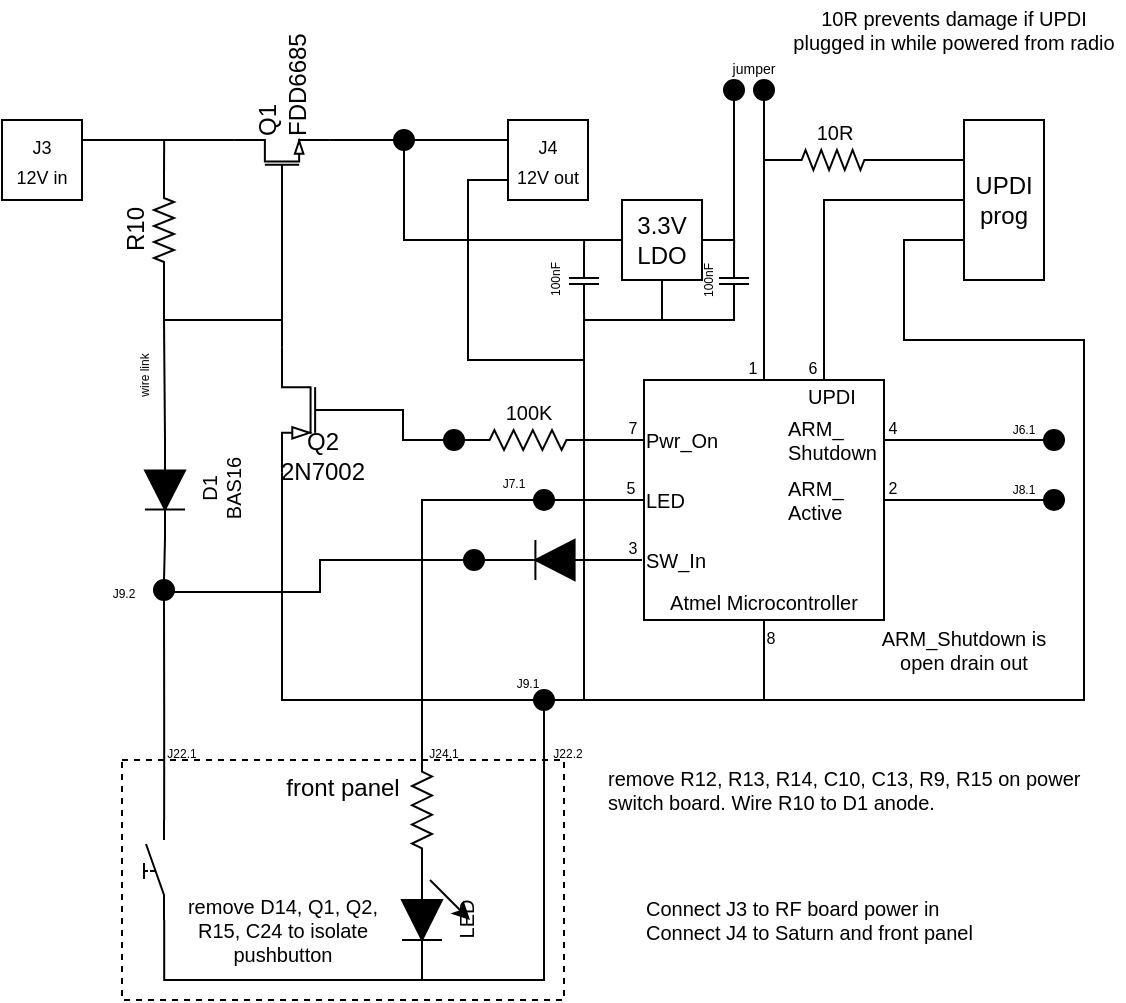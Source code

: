 <mxfile version="22.1.2" type="device">
  <diagram name="Page-1" id="VJGIkQNHGOOhKaiA4glY">
    <mxGraphModel dx="818" dy="466" grid="1" gridSize="10" guides="1" tooltips="1" connect="1" arrows="1" fold="1" page="1" pageScale="1" pageWidth="583" pageHeight="500" math="0" shadow="0">
      <root>
        <mxCell id="0" />
        <mxCell id="1" parent="0" />
        <mxCell id="-LlgpdRXO08ULGyqIFbA-16" style="edgeStyle=orthogonalEdgeStyle;rounded=0;orthogonalLoop=1;jettySize=auto;html=1;exitX=1;exitY=1;exitDx=0;exitDy=0;exitPerimeter=0;endArrow=none;endFill=0;" parent="1" source="-LlgpdRXO08ULGyqIFbA-1" edge="1">
          <mxGeometry relative="1" as="geometry">
            <mxPoint x="159" y="160" as="targetPoint" />
          </mxGeometry>
        </mxCell>
        <mxCell id="-LlgpdRXO08ULGyqIFbA-1" value="Q2&lt;br&gt;2N7002" style="verticalLabelPosition=middle;shadow=0;dashed=0;align=center;html=1;verticalAlign=bottom;shape=mxgraph.electrical.transistors.pmos;pointerEvents=1;flipV=1;flipH=1;labelPosition=center;" parent="1" vertex="1">
          <mxGeometry x="159" y="165" width="40" height="80" as="geometry" />
        </mxCell>
        <mxCell id="-LlgpdRXO08ULGyqIFbA-2" value="Q1&lt;br&gt;FDD6685" style="verticalLabelPosition=middle;shadow=0;dashed=0;align=left;html=1;verticalAlign=middle;shape=mxgraph.electrical.transistors.nmos;pointerEvents=1;rotation=-90;labelPosition=right;horizontal=1;" parent="1" vertex="1">
          <mxGeometry x="144" y="60" width="30" height="50" as="geometry" />
        </mxCell>
        <mxCell id="HV9jn8EUSFM80Ff5b9kp-6" style="edgeStyle=orthogonalEdgeStyle;rounded=0;orthogonalLoop=1;jettySize=auto;html=1;exitX=0.999;exitY=1.008;exitDx=0;exitDy=0;entryX=0.5;entryY=1;entryDx=0;entryDy=0;exitPerimeter=0;endArrow=none;endFill=0;" parent="1" source="-LlgpdRXO08ULGyqIFbA-3" target="-LlgpdRXO08ULGyqIFbA-44" edge="1">
          <mxGeometry relative="1" as="geometry" />
        </mxCell>
        <mxCell id="-LlgpdRXO08ULGyqIFbA-3" value="" style="pointerEvents=1;verticalLabelPosition=bottom;shadow=0;dashed=0;align=center;html=1;verticalAlign=top;shape=mxgraph.electrical.electro-mechanical.manualSwitch2;elSwitchState=off;rotation=-90;" parent="1" vertex="1">
          <mxGeometry x="70" y="430" width="50" height="10" as="geometry" />
        </mxCell>
        <mxCell id="HV9jn8EUSFM80Ff5b9kp-47" style="edgeStyle=orthogonalEdgeStyle;rounded=0;orthogonalLoop=1;jettySize=auto;html=1;exitX=1;exitY=0.5;exitDx=0;exitDy=0;exitPerimeter=0;endArrow=none;endFill=0;" parent="1" source="-LlgpdRXO08ULGyqIFbA-4" edge="1">
          <mxGeometry relative="1" as="geometry">
            <mxPoint x="100.077" y="70" as="targetPoint" />
          </mxGeometry>
        </mxCell>
        <mxCell id="-LlgpdRXO08ULGyqIFbA-4" value="R10" style="pointerEvents=1;verticalLabelPosition=top;shadow=0;dashed=0;align=center;html=1;verticalAlign=bottom;shape=mxgraph.electrical.resistors.resistor_2;rotation=-90;labelPosition=center;" parent="1" vertex="1">
          <mxGeometry x="75" y="110" width="50" height="10" as="geometry" />
        </mxCell>
        <mxCell id="-LlgpdRXO08ULGyqIFbA-28" style="edgeStyle=orthogonalEdgeStyle;rounded=0;orthogonalLoop=1;jettySize=auto;html=1;exitX=1;exitY=0.5;exitDx=0;exitDy=0;exitPerimeter=0;entryX=0;entryY=0.25;entryDx=0;entryDy=0;endArrow=none;endFill=0;" parent="1" source="-LlgpdRXO08ULGyqIFbA-5" target="-LlgpdRXO08ULGyqIFbA-23" edge="1">
          <mxGeometry relative="1" as="geometry" />
        </mxCell>
        <mxCell id="-LlgpdRXO08ULGyqIFbA-5" value="&lt;font style=&quot;font-size: 10px;&quot;&gt;100K&lt;/font&gt;" style="pointerEvents=1;verticalLabelPosition=top;shadow=0;dashed=0;align=center;html=1;verticalAlign=bottom;shape=mxgraph.electrical.resistors.resistor_2;labelPosition=center;" parent="1" vertex="1">
          <mxGeometry x="252" y="215" width="60" height="10" as="geometry" />
        </mxCell>
        <mxCell id="HV9jn8EUSFM80Ff5b9kp-8" style="edgeStyle=orthogonalEdgeStyle;rounded=0;orthogonalLoop=1;jettySize=auto;html=1;exitX=1;exitY=0.5;exitDx=0;exitDy=0;exitPerimeter=0;endArrow=none;endFill=0;" parent="1" source="-LlgpdRXO08ULGyqIFbA-7" edge="1">
          <mxGeometry relative="1" as="geometry">
            <mxPoint x="290" y="350" as="targetPoint" />
            <Array as="points">
              <mxPoint x="229" y="490" />
              <mxPoint x="290" y="490" />
            </Array>
          </mxGeometry>
        </mxCell>
        <mxCell id="-LlgpdRXO08ULGyqIFbA-7" value="LED" style="pointerEvents=1;fillColor=strokeColor;verticalLabelPosition=bottom;shadow=0;dashed=0;align=center;html=1;verticalAlign=top;shape=mxgraph.electrical.diodes.diode;flipH=1;rotation=-90;fontSize=10;" parent="1" vertex="1">
          <mxGeometry x="204" y="450" width="50" height="20" as="geometry" />
        </mxCell>
        <mxCell id="-LlgpdRXO08ULGyqIFbA-8" value="&lt;font style=&quot;font-size: 9px;&quot;&gt;J3&lt;br&gt;12V in&lt;/font&gt;" style="rounded=0;whiteSpace=wrap;html=1;" parent="1" vertex="1">
          <mxGeometry x="19" y="60" width="40" height="40" as="geometry" />
        </mxCell>
        <mxCell id="-LlgpdRXO08ULGyqIFbA-21" style="edgeStyle=orthogonalEdgeStyle;rounded=0;orthogonalLoop=1;jettySize=auto;html=1;exitX=0;exitY=0.75;exitDx=0;exitDy=0;endArrow=none;endFill=0;" parent="1" source="-LlgpdRXO08ULGyqIFbA-9" edge="1">
          <mxGeometry relative="1" as="geometry">
            <mxPoint x="309" y="350" as="targetPoint" />
            <Array as="points">
              <mxPoint x="252" y="90" />
              <mxPoint x="252" y="180" />
              <mxPoint x="310" y="180" />
              <mxPoint x="310" y="350" />
            </Array>
          </mxGeometry>
        </mxCell>
        <mxCell id="-LlgpdRXO08ULGyqIFbA-9" value="&lt;font style=&quot;font-size: 9px;&quot;&gt;J4&lt;br&gt;12V out&lt;/font&gt;" style="rounded=0;whiteSpace=wrap;html=1;" parent="1" vertex="1">
          <mxGeometry x="272" y="60" width="40" height="40" as="geometry" />
        </mxCell>
        <mxCell id="-LlgpdRXO08ULGyqIFbA-10" value="" style="pointerEvents=1;verticalLabelPosition=bottom;shadow=0;dashed=0;align=center;html=1;verticalAlign=top;shape=mxgraph.electrical.resistors.resistor_2;rotation=-90;" parent="1" vertex="1">
          <mxGeometry x="199" y="400" width="60" height="10" as="geometry" />
        </mxCell>
        <mxCell id="-LlgpdRXO08ULGyqIFbA-11" value="" style="endArrow=classic;html=1;rounded=0;flipH=1;" parent="1" edge="1">
          <mxGeometry width="50" height="50" relative="1" as="geometry">
            <mxPoint x="252" y="440" as="sourcePoint" />
            <mxPoint x="232" y="460" as="targetPoint" />
          </mxGeometry>
        </mxCell>
        <mxCell id="-LlgpdRXO08ULGyqIFbA-12" style="edgeStyle=orthogonalEdgeStyle;rounded=0;orthogonalLoop=1;jettySize=auto;html=1;exitX=1;exitY=0.25;exitDx=0;exitDy=0;entryX=1;entryY=0;entryDx=0;entryDy=0;entryPerimeter=0;endArrow=none;endFill=0;" parent="1" source="-LlgpdRXO08ULGyqIFbA-8" target="-LlgpdRXO08ULGyqIFbA-2" edge="1">
          <mxGeometry relative="1" as="geometry">
            <Array as="points">
              <mxPoint x="119" y="70" />
              <mxPoint x="119" y="70" />
            </Array>
          </mxGeometry>
        </mxCell>
        <mxCell id="-LlgpdRXO08ULGyqIFbA-15" style="edgeStyle=orthogonalEdgeStyle;rounded=0;orthogonalLoop=1;jettySize=auto;html=1;exitX=0;exitY=0.5;exitDx=0;exitDy=0;exitPerimeter=0;entryX=0;entryY=0.5;entryDx=0;entryDy=0;entryPerimeter=0;endArrow=none;endFill=0;" parent="1" source="-LlgpdRXO08ULGyqIFbA-4" target="-LlgpdRXO08ULGyqIFbA-2" edge="1">
          <mxGeometry relative="1" as="geometry" />
        </mxCell>
        <mxCell id="-LlgpdRXO08ULGyqIFbA-18" style="edgeStyle=orthogonalEdgeStyle;rounded=0;orthogonalLoop=1;jettySize=auto;html=1;exitX=0;exitY=0.5;exitDx=0;exitDy=0;exitPerimeter=0;entryX=0;entryY=0.5;entryDx=0;entryDy=0;entryPerimeter=0;endArrow=none;endFill=0;" parent="1" source="HV9jn8EUSFM80Ff5b9kp-17" target="-LlgpdRXO08ULGyqIFbA-5" edge="1">
          <mxGeometry relative="1" as="geometry" />
        </mxCell>
        <mxCell id="-LlgpdRXO08ULGyqIFbA-20" style="edgeStyle=orthogonalEdgeStyle;rounded=0;orthogonalLoop=1;jettySize=auto;html=1;exitX=0;exitY=0.25;exitDx=0;exitDy=0;entryX=1;entryY=1;entryDx=0;entryDy=0;entryPerimeter=0;endArrow=none;endFill=0;" parent="1" source="-LlgpdRXO08ULGyqIFbA-9" target="-LlgpdRXO08ULGyqIFbA-2" edge="1">
          <mxGeometry relative="1" as="geometry">
            <Array as="points">
              <mxPoint x="219" y="70" />
              <mxPoint x="219" y="70" />
            </Array>
          </mxGeometry>
        </mxCell>
        <mxCell id="-LlgpdRXO08ULGyqIFbA-23" value="Atmel Microcontroller" style="rounded=0;whiteSpace=wrap;html=1;verticalAlign=bottom;fontSize=10;" parent="1" vertex="1">
          <mxGeometry x="340" y="190" width="120" height="120" as="geometry" />
        </mxCell>
        <mxCell id="-LlgpdRXO08ULGyqIFbA-25" style="edgeStyle=orthogonalEdgeStyle;rounded=0;orthogonalLoop=1;jettySize=auto;html=1;exitX=0;exitY=0.5;exitDx=0;exitDy=0;endArrow=none;endFill=0;" parent="1" source="HV9jn8EUSFM80Ff5b9kp-19" edge="1">
          <mxGeometry relative="1" as="geometry">
            <mxPoint x="259" y="70" as="targetPoint" />
            <Array as="points">
              <mxPoint x="220" y="70" />
            </Array>
          </mxGeometry>
        </mxCell>
        <mxCell id="-LlgpdRXO08ULGyqIFbA-26" style="edgeStyle=orthogonalEdgeStyle;rounded=0;orthogonalLoop=1;jettySize=auto;html=1;exitX=0.5;exitY=1;exitDx=0;exitDy=0;endArrow=none;endFill=0;" parent="1" source="-LlgpdRXO08ULGyqIFbA-24" edge="1">
          <mxGeometry relative="1" as="geometry">
            <mxPoint x="309" y="180" as="targetPoint" />
            <Array as="points">
              <mxPoint x="349" y="160" />
              <mxPoint x="310" y="160" />
              <mxPoint x="310" y="180" />
            </Array>
          </mxGeometry>
        </mxCell>
        <mxCell id="-LlgpdRXO08ULGyqIFbA-27" style="edgeStyle=orthogonalEdgeStyle;rounded=0;orthogonalLoop=1;jettySize=auto;html=1;exitX=1;exitY=0.5;exitDx=0;exitDy=0;entryX=0.5;entryY=1;entryDx=0;entryDy=0;endArrow=none;endFill=0;" parent="1" source="-LlgpdRXO08ULGyqIFbA-24" target="HV9jn8EUSFM80Ff5b9kp-2" edge="1">
          <mxGeometry relative="1" as="geometry">
            <Array as="points">
              <mxPoint x="385" y="120" />
            </Array>
          </mxGeometry>
        </mxCell>
        <mxCell id="-LlgpdRXO08ULGyqIFbA-24" value="3.3V LDO" style="rounded=0;whiteSpace=wrap;html=1;" parent="1" vertex="1">
          <mxGeometry x="329" y="100" width="40" height="40" as="geometry" />
        </mxCell>
        <mxCell id="-LlgpdRXO08ULGyqIFbA-32" style="edgeStyle=orthogonalEdgeStyle;rounded=0;orthogonalLoop=1;jettySize=auto;html=1;exitX=1;exitY=0.5;exitDx=0;exitDy=0;exitPerimeter=0;endArrow=none;endFill=0;" parent="1" source="-LlgpdRXO08ULGyqIFbA-44" edge="1">
          <mxGeometry relative="1" as="geometry">
            <mxPoint x="99" y="294.857" as="targetPoint" />
          </mxGeometry>
        </mxCell>
        <mxCell id="HV9jn8EUSFM80Ff5b9kp-52" style="edgeStyle=orthogonalEdgeStyle;rounded=0;orthogonalLoop=1;jettySize=auto;html=1;exitX=1;exitY=0.5;exitDx=0;exitDy=0;exitPerimeter=0;entryX=0.5;entryY=0;entryDx=0;entryDy=0;endArrow=none;endFill=0;" parent="1" source="-LlgpdRXO08ULGyqIFbA-31" target="-LlgpdRXO08ULGyqIFbA-44" edge="1">
          <mxGeometry relative="1" as="geometry" />
        </mxCell>
        <mxCell id="HV9jn8EUSFM80Ff5b9kp-53" style="edgeStyle=orthogonalEdgeStyle;rounded=0;orthogonalLoop=1;jettySize=auto;html=1;exitX=0;exitY=0.5;exitDx=0;exitDy=0;exitPerimeter=0;endArrow=none;endFill=0;" parent="1" source="-LlgpdRXO08ULGyqIFbA-31" edge="1">
          <mxGeometry relative="1" as="geometry">
            <mxPoint x="100" y="160" as="targetPoint" />
          </mxGeometry>
        </mxCell>
        <mxCell id="-LlgpdRXO08ULGyqIFbA-31" value="D1&lt;br&gt;BAS16" style="pointerEvents=1;fillColor=strokeColor;verticalLabelPosition=bottom;shadow=0;dashed=0;align=center;html=1;verticalAlign=top;shape=mxgraph.electrical.diodes.diode;flipH=1;rotation=-90;fontSize=10;" parent="1" vertex="1">
          <mxGeometry x="76" y="235" width="49" height="20" as="geometry" />
        </mxCell>
        <mxCell id="-LlgpdRXO08ULGyqIFbA-34" value="" style="endArrow=none;html=1;rounded=0;exitX=1;exitY=0.25;exitDx=0;exitDy=0;endFill=0;entryX=0;entryY=0.5;entryDx=0;entryDy=0;" parent="1" source="-LlgpdRXO08ULGyqIFbA-23" target="-LlgpdRXO08ULGyqIFbA-48" edge="1">
          <mxGeometry y="10" width="50" height="50" relative="1" as="geometry">
            <mxPoint x="269" y="210" as="sourcePoint" />
            <mxPoint x="539" y="220" as="targetPoint" />
            <mxPoint as="offset" />
          </mxGeometry>
        </mxCell>
        <mxCell id="-LlgpdRXO08ULGyqIFbA-35" value="" style="endArrow=none;html=1;rounded=0;entryX=1;entryY=0.5;entryDx=0;entryDy=0;endFill=0;exitX=0;exitY=0.5;exitDx=0;exitDy=0;" parent="1" source="-LlgpdRXO08ULGyqIFbA-49" target="-LlgpdRXO08ULGyqIFbA-23" edge="1">
          <mxGeometry x="-0.275" y="-10" width="50" height="50" relative="1" as="geometry">
            <mxPoint x="539" y="250" as="sourcePoint" />
            <mxPoint x="549" y="230" as="targetPoint" />
            <mxPoint as="offset" />
          </mxGeometry>
        </mxCell>
        <mxCell id="-LlgpdRXO08ULGyqIFbA-40" value="Pwr_On" style="text;html=1;strokeColor=none;fillColor=none;align=left;verticalAlign=middle;whiteSpace=wrap;rounded=0;fontSize=10;" parent="1" vertex="1">
          <mxGeometry x="339" y="205" width="60" height="30" as="geometry" />
        </mxCell>
        <mxCell id="-LlgpdRXO08ULGyqIFbA-41" value="LED" style="text;html=1;strokeColor=none;fillColor=none;align=left;verticalAlign=middle;whiteSpace=wrap;rounded=0;fontSize=10;" parent="1" vertex="1">
          <mxGeometry x="339" y="235" width="60" height="30" as="geometry" />
        </mxCell>
        <mxCell id="-LlgpdRXO08ULGyqIFbA-42" value="SW_In" style="text;html=1;strokeColor=none;fillColor=none;align=left;verticalAlign=middle;whiteSpace=wrap;rounded=0;fontSize=10;" parent="1" vertex="1">
          <mxGeometry x="339" y="265" width="60" height="30" as="geometry" />
        </mxCell>
        <mxCell id="-LlgpdRXO08ULGyqIFbA-44" value="" style="ellipse;whiteSpace=wrap;html=1;aspect=fixed;fillColor=#000000;" parent="1" vertex="1">
          <mxGeometry x="95" y="290" width="10" height="10" as="geometry" />
        </mxCell>
        <mxCell id="-LlgpdRXO08ULGyqIFbA-46" value="" style="ellipse;whiteSpace=wrap;html=1;aspect=fixed;fillColor=#000000;" parent="1" vertex="1">
          <mxGeometry x="285" y="245" width="10" height="10" as="geometry" />
        </mxCell>
        <mxCell id="-LlgpdRXO08ULGyqIFbA-48" value="" style="ellipse;whiteSpace=wrap;html=1;aspect=fixed;fillColor=#000000;" parent="1" vertex="1">
          <mxGeometry x="540" y="215" width="10" height="10" as="geometry" />
        </mxCell>
        <mxCell id="-LlgpdRXO08ULGyqIFbA-49" value="" style="ellipse;whiteSpace=wrap;html=1;aspect=fixed;fillColor=#000000;" parent="1" vertex="1">
          <mxGeometry x="540" y="245" width="10" height="10" as="geometry" />
        </mxCell>
        <mxCell id="axGWzkq_VZtB0pAmeVIm-3" style="edgeStyle=orthogonalEdgeStyle;rounded=0;orthogonalLoop=1;jettySize=auto;html=1;exitX=0;exitY=0.75;exitDx=0;exitDy=0;endArrow=none;endFill=0;" parent="1" source="axGWzkq_VZtB0pAmeVIm-1" edge="1">
          <mxGeometry relative="1" as="geometry">
            <mxPoint x="400" y="350" as="targetPoint" />
            <Array as="points">
              <mxPoint x="470" y="120" />
              <mxPoint x="470" y="170" />
              <mxPoint x="560" y="170" />
              <mxPoint x="560" y="350" />
            </Array>
          </mxGeometry>
        </mxCell>
        <mxCell id="axGWzkq_VZtB0pAmeVIm-16" style="edgeStyle=orthogonalEdgeStyle;rounded=0;orthogonalLoop=1;jettySize=auto;html=1;exitX=0;exitY=0.25;exitDx=0;exitDy=0;endArrow=none;endFill=0;entryX=1;entryY=0.5;entryDx=0;entryDy=0;entryPerimeter=0;" parent="1" source="axGWzkq_VZtB0pAmeVIm-1" target="axGWzkq_VZtB0pAmeVIm-2" edge="1">
          <mxGeometry relative="1" as="geometry" />
        </mxCell>
        <mxCell id="axGWzkq_VZtB0pAmeVIm-1" value="UPDI&lt;br&gt;prog" style="rounded=0;whiteSpace=wrap;html=1;" parent="1" vertex="1">
          <mxGeometry x="500" y="60" width="40" height="80" as="geometry" />
        </mxCell>
        <mxCell id="axGWzkq_VZtB0pAmeVIm-2" value="10R" style="pointerEvents=1;verticalLabelPosition=top;shadow=0;dashed=0;align=center;html=1;verticalAlign=bottom;shape=mxgraph.electrical.resistors.resistor_2;labelPosition=center;fontSize=10;" parent="1" vertex="1">
          <mxGeometry x="410" y="75" width="49" height="10" as="geometry" />
        </mxCell>
        <mxCell id="axGWzkq_VZtB0pAmeVIm-5" value="" style="endArrow=none;html=1;rounded=0;edgeStyle=orthogonalEdgeStyle;entryX=0;entryY=0.5;entryDx=0;entryDy=0;exitX=0.75;exitY=0;exitDx=0;exitDy=0;" parent="1" source="-LlgpdRXO08ULGyqIFbA-23" target="axGWzkq_VZtB0pAmeVIm-1" edge="1">
          <mxGeometry width="50" height="50" relative="1" as="geometry">
            <mxPoint x="430" y="170" as="sourcePoint" />
            <mxPoint x="480" y="120" as="targetPoint" />
          </mxGeometry>
        </mxCell>
        <mxCell id="axGWzkq_VZtB0pAmeVIm-6" value="&lt;font style=&quot;font-size: 8px;&quot;&gt;1&lt;/font&gt;" style="text;html=1;strokeColor=none;fillColor=none;align=center;verticalAlign=middle;whiteSpace=wrap;rounded=0;" parent="1" vertex="1">
          <mxGeometry x="390" y="175" width="9" height="15" as="geometry" />
        </mxCell>
        <mxCell id="axGWzkq_VZtB0pAmeVIm-7" value="&lt;font style=&quot;font-size: 8px;&quot;&gt;2&lt;/font&gt;" style="text;html=1;strokeColor=none;fillColor=none;align=center;verticalAlign=middle;whiteSpace=wrap;rounded=0;" parent="1" vertex="1">
          <mxGeometry x="459" y="235" width="11" height="15" as="geometry" />
        </mxCell>
        <mxCell id="axGWzkq_VZtB0pAmeVIm-8" value="&lt;font style=&quot;font-size: 8px;&quot;&gt;3&lt;/font&gt;" style="text;html=1;strokeColor=none;fillColor=none;align=center;verticalAlign=middle;whiteSpace=wrap;rounded=0;" parent="1" vertex="1">
          <mxGeometry x="330" y="265" width="9" height="15" as="geometry" />
        </mxCell>
        <mxCell id="axGWzkq_VZtB0pAmeVIm-9" value="&lt;font style=&quot;font-size: 8px;&quot;&gt;4&lt;/font&gt;" style="text;html=1;strokeColor=none;fillColor=none;align=center;verticalAlign=middle;whiteSpace=wrap;rounded=0;" parent="1" vertex="1">
          <mxGeometry x="459" y="205" width="11" height="15" as="geometry" />
        </mxCell>
        <mxCell id="axGWzkq_VZtB0pAmeVIm-11" value="&lt;font style=&quot;font-size: 8px;&quot;&gt;5&lt;/font&gt;" style="text;html=1;strokeColor=none;fillColor=none;align=center;verticalAlign=middle;whiteSpace=wrap;rounded=0;" parent="1" vertex="1">
          <mxGeometry x="329" y="235" width="9" height="15" as="geometry" />
        </mxCell>
        <mxCell id="axGWzkq_VZtB0pAmeVIm-12" value="&lt;font style=&quot;font-size: 8px;&quot;&gt;6&lt;/font&gt;" style="text;html=1;strokeColor=none;fillColor=none;align=center;verticalAlign=middle;whiteSpace=wrap;rounded=0;" parent="1" vertex="1">
          <mxGeometry x="420" y="175" width="9" height="15" as="geometry" />
        </mxCell>
        <mxCell id="axGWzkq_VZtB0pAmeVIm-13" value="&lt;font style=&quot;font-size: 8px;&quot;&gt;7&lt;/font&gt;" style="text;html=1;strokeColor=none;fillColor=none;align=center;verticalAlign=middle;whiteSpace=wrap;rounded=0;" parent="1" vertex="1">
          <mxGeometry x="330" y="205" width="9" height="15" as="geometry" />
        </mxCell>
        <mxCell id="axGWzkq_VZtB0pAmeVIm-15" value="&lt;font style=&quot;font-size: 8px;&quot;&gt;8&lt;/font&gt;" style="text;html=1;strokeColor=none;fillColor=none;align=center;verticalAlign=middle;whiteSpace=wrap;rounded=0;" parent="1" vertex="1">
          <mxGeometry x="399" y="310" width="9" height="15" as="geometry" />
        </mxCell>
        <mxCell id="axGWzkq_VZtB0pAmeVIm-17" value="10R prevents damage if UPDI plugged in while powered from radio" style="text;html=1;strokeColor=none;fillColor=none;align=center;verticalAlign=middle;whiteSpace=wrap;rounded=0;fontSize=10;" parent="1" vertex="1">
          <mxGeometry x="410" width="170" height="30" as="geometry" />
        </mxCell>
        <mxCell id="axGWzkq_VZtB0pAmeVIm-18" value="ARM_&lt;br&gt;Shutdown" style="text;html=1;strokeColor=none;fillColor=none;align=left;verticalAlign=middle;whiteSpace=wrap;rounded=0;fontSize=10;" parent="1" vertex="1">
          <mxGeometry x="410" y="205" width="49" height="30" as="geometry" />
        </mxCell>
        <mxCell id="axGWzkq_VZtB0pAmeVIm-19" value="ARM_&lt;br&gt;Active" style="text;html=1;strokeColor=none;fillColor=none;align=left;verticalAlign=middle;whiteSpace=wrap;rounded=0;fontSize=10;" parent="1" vertex="1">
          <mxGeometry x="410" y="235" width="49" height="30" as="geometry" />
        </mxCell>
        <mxCell id="axGWzkq_VZtB0pAmeVIm-20" value="UPDI" style="text;html=1;strokeColor=none;fillColor=none;align=left;verticalAlign=middle;whiteSpace=wrap;rounded=0;fontSize=10;" parent="1" vertex="1">
          <mxGeometry x="419.5" y="190" width="30" height="15" as="geometry" />
        </mxCell>
        <mxCell id="axGWzkq_VZtB0pAmeVIm-21" value="ARM_Shutdown is open drain out" style="text;html=1;strokeColor=none;fillColor=none;align=center;verticalAlign=middle;whiteSpace=wrap;rounded=0;fontSize=10;" parent="1" vertex="1">
          <mxGeometry x="455" y="310" width="90" height="30" as="geometry" />
        </mxCell>
        <mxCell id="HV9jn8EUSFM80Ff5b9kp-4" style="edgeStyle=orthogonalEdgeStyle;rounded=0;orthogonalLoop=1;jettySize=auto;html=1;exitX=0.5;exitY=1;exitDx=0;exitDy=0;endArrow=none;endFill=0;" parent="1" source="HV9jn8EUSFM80Ff5b9kp-1" edge="1">
          <mxGeometry relative="1" as="geometry">
            <mxPoint x="400" y="80" as="targetPoint" />
          </mxGeometry>
        </mxCell>
        <mxCell id="HV9jn8EUSFM80Ff5b9kp-1" value="" style="ellipse;whiteSpace=wrap;html=1;aspect=fixed;fillColor=#000000;" parent="1" vertex="1">
          <mxGeometry x="395" y="40" width="10" height="10" as="geometry" />
        </mxCell>
        <mxCell id="HV9jn8EUSFM80Ff5b9kp-2" value="" style="ellipse;whiteSpace=wrap;html=1;aspect=fixed;fillColor=#000000;" parent="1" vertex="1">
          <mxGeometry x="380" y="40" width="10" height="10" as="geometry" />
        </mxCell>
        <mxCell id="HV9jn8EUSFM80Ff5b9kp-3" style="edgeStyle=orthogonalEdgeStyle;rounded=0;orthogonalLoop=1;jettySize=auto;html=1;exitX=0.5;exitY=0;exitDx=0;exitDy=0;entryX=0;entryY=0.5;entryDx=0;entryDy=0;entryPerimeter=0;endArrow=none;endFill=0;" parent="1" source="-LlgpdRXO08ULGyqIFbA-23" target="axGWzkq_VZtB0pAmeVIm-2" edge="1">
          <mxGeometry relative="1" as="geometry">
            <Array as="points">
              <mxPoint x="400" y="80" />
            </Array>
          </mxGeometry>
        </mxCell>
        <mxCell id="HV9jn8EUSFM80Ff5b9kp-5" value="jumper" style="text;html=1;strokeColor=none;fillColor=none;align=center;verticalAlign=middle;whiteSpace=wrap;rounded=0;fontSize=7;" parent="1" vertex="1">
          <mxGeometry x="364.5" y="20" width="60" height="30" as="geometry" />
        </mxCell>
        <mxCell id="HV9jn8EUSFM80Ff5b9kp-7" style="edgeStyle=orthogonalEdgeStyle;rounded=0;orthogonalLoop=1;jettySize=auto;html=1;exitX=1;exitY=0.5;exitDx=0;exitDy=0;exitPerimeter=0;entryX=0;entryY=1.01;entryDx=0;entryDy=0;entryPerimeter=0;endArrow=none;endFill=0;" parent="1" source="-LlgpdRXO08ULGyqIFbA-7" target="-LlgpdRXO08ULGyqIFbA-3" edge="1">
          <mxGeometry relative="1" as="geometry">
            <Array as="points">
              <mxPoint x="229" y="490" />
              <mxPoint x="100" y="490" />
            </Array>
          </mxGeometry>
        </mxCell>
        <mxCell id="HV9jn8EUSFM80Ff5b9kp-9" style="edgeStyle=orthogonalEdgeStyle;rounded=0;orthogonalLoop=1;jettySize=auto;html=1;exitX=1;exitY=0.5;exitDx=0;exitDy=0;entryX=1.209;entryY=1.003;entryDx=0;entryDy=0;entryPerimeter=0;endArrow=none;endFill=0;" parent="1" source="-LlgpdRXO08ULGyqIFbA-46" target="axGWzkq_VZtB0pAmeVIm-11" edge="1">
          <mxGeometry relative="1" as="geometry">
            <Array as="points">
              <mxPoint x="330" y="250" />
              <mxPoint x="330" y="250" />
            </Array>
          </mxGeometry>
        </mxCell>
        <mxCell id="HV9jn8EUSFM80Ff5b9kp-10" style="edgeStyle=orthogonalEdgeStyle;rounded=0;orthogonalLoop=1;jettySize=auto;html=1;exitX=0;exitY=0.5;exitDx=0;exitDy=0;entryX=1;entryY=0.5;entryDx=0;entryDy=0;entryPerimeter=0;endArrow=none;endFill=0;" parent="1" source="-LlgpdRXO08ULGyqIFbA-46" target="-LlgpdRXO08ULGyqIFbA-10" edge="1">
          <mxGeometry relative="1" as="geometry" />
        </mxCell>
        <mxCell id="HV9jn8EUSFM80Ff5b9kp-12" value="" style="edgeStyle=orthogonalEdgeStyle;rounded=0;orthogonalLoop=1;jettySize=auto;html=1;exitX=0.5;exitY=1;exitDx=0;exitDy=0;endArrow=none;endFill=0;" parent="1" source="-LlgpdRXO08ULGyqIFbA-23" target="HV9jn8EUSFM80Ff5b9kp-11" edge="1">
          <mxGeometry relative="1" as="geometry">
            <mxPoint x="160" y="350" as="targetPoint" />
            <Array as="points">
              <mxPoint x="400" y="350" />
            </Array>
            <mxPoint x="400" y="310" as="sourcePoint" />
          </mxGeometry>
        </mxCell>
        <mxCell id="HV9jn8EUSFM80Ff5b9kp-13" style="edgeStyle=orthogonalEdgeStyle;rounded=0;orthogonalLoop=1;jettySize=auto;html=1;exitX=0;exitY=0.5;exitDx=0;exitDy=0;entryX=1;entryY=0;entryDx=0;entryDy=0;entryPerimeter=0;endArrow=none;endFill=0;" parent="1" source="HV9jn8EUSFM80Ff5b9kp-11" target="-LlgpdRXO08ULGyqIFbA-1" edge="1">
          <mxGeometry relative="1" as="geometry">
            <mxPoint x="190" y="360" as="targetPoint" />
          </mxGeometry>
        </mxCell>
        <mxCell id="HV9jn8EUSFM80Ff5b9kp-11" value="" style="ellipse;whiteSpace=wrap;html=1;aspect=fixed;fillColor=#000000;" parent="1" vertex="1">
          <mxGeometry x="285" y="345" width="10" height="10" as="geometry" />
        </mxCell>
        <mxCell id="HV9jn8EUSFM80Ff5b9kp-14" value="front panel" style="rounded=0;whiteSpace=wrap;html=1;fillColor=none;dashed=1;verticalAlign=top;align=center;" parent="1" vertex="1">
          <mxGeometry x="79" y="380" width="221" height="120" as="geometry" />
        </mxCell>
        <mxCell id="HV9jn8EUSFM80Ff5b9kp-15" value="" style="ellipse;whiteSpace=wrap;html=1;aspect=fixed;fillColor=#000000;" parent="1" vertex="1">
          <mxGeometry x="250" y="275" width="10" height="10" as="geometry" />
        </mxCell>
        <mxCell id="HV9jn8EUSFM80Ff5b9kp-18" value="" style="edgeStyle=orthogonalEdgeStyle;rounded=0;orthogonalLoop=1;jettySize=auto;html=1;exitX=0;exitY=0.5;exitDx=0;exitDy=0;exitPerimeter=0;entryX=0;entryY=0.5;entryDx=0;entryDy=0;entryPerimeter=0;endArrow=none;endFill=0;" parent="1" source="-LlgpdRXO08ULGyqIFbA-1" target="HV9jn8EUSFM80Ff5b9kp-17" edge="1">
          <mxGeometry relative="1" as="geometry">
            <mxPoint x="199" y="205" as="sourcePoint" />
            <mxPoint x="252" y="220" as="targetPoint" />
          </mxGeometry>
        </mxCell>
        <mxCell id="HV9jn8EUSFM80Ff5b9kp-17" value="" style="ellipse;whiteSpace=wrap;html=1;aspect=fixed;fillColor=#000000;" parent="1" vertex="1">
          <mxGeometry x="240" y="215" width="10" height="10" as="geometry" />
        </mxCell>
        <mxCell id="HV9jn8EUSFM80Ff5b9kp-20" value="" style="edgeStyle=orthogonalEdgeStyle;rounded=0;orthogonalLoop=1;jettySize=auto;html=1;exitX=0;exitY=0.5;exitDx=0;exitDy=0;endArrow=none;endFill=0;" parent="1" source="-LlgpdRXO08ULGyqIFbA-24" target="HV9jn8EUSFM80Ff5b9kp-19" edge="1">
          <mxGeometry relative="1" as="geometry">
            <mxPoint x="259" y="70" as="targetPoint" />
            <Array as="points">
              <mxPoint x="220" y="120" />
            </Array>
            <mxPoint x="329" y="120" as="sourcePoint" />
          </mxGeometry>
        </mxCell>
        <mxCell id="HV9jn8EUSFM80Ff5b9kp-19" value="" style="ellipse;whiteSpace=wrap;html=1;aspect=fixed;fillColor=#000000;" parent="1" vertex="1">
          <mxGeometry x="215" y="65" width="10" height="10" as="geometry" />
        </mxCell>
        <mxCell id="HV9jn8EUSFM80Ff5b9kp-21" value="&lt;font style=&quot;font-size: 6px;&quot;&gt;J24.1&lt;/font&gt;" style="text;html=1;strokeColor=none;fillColor=none;align=center;verticalAlign=middle;whiteSpace=wrap;rounded=0;" parent="1" vertex="1">
          <mxGeometry x="230" y="370" width="20" height="10" as="geometry" />
        </mxCell>
        <mxCell id="HV9jn8EUSFM80Ff5b9kp-22" value="&lt;font style=&quot;font-size: 6px;&quot;&gt;J22.1&lt;/font&gt;" style="text;html=1;strokeColor=none;fillColor=none;align=center;verticalAlign=middle;whiteSpace=wrap;rounded=0;" parent="1" vertex="1">
          <mxGeometry x="99" y="370" width="20" height="10" as="geometry" />
        </mxCell>
        <mxCell id="HV9jn8EUSFM80Ff5b9kp-24" value="remove D14, Q1, Q2, R15, C24 to isolate pushbutton" style="text;html=1;strokeColor=none;fillColor=none;align=center;verticalAlign=middle;whiteSpace=wrap;rounded=0;fontSize=10;" parent="1" vertex="1">
          <mxGeometry x="108.5" y="450" width="101" height="30" as="geometry" />
        </mxCell>
        <mxCell id="HV9jn8EUSFM80Ff5b9kp-25" value="remove R12, R13, R14, C10, C13, R9, R15 on power switch board. Wire R10 to D1 anode." style="text;html=1;strokeColor=none;fillColor=none;align=left;verticalAlign=middle;whiteSpace=wrap;rounded=0;fontSize=10;" parent="1" vertex="1">
          <mxGeometry x="320" y="380" width="260" height="30" as="geometry" />
        </mxCell>
        <mxCell id="HV9jn8EUSFM80Ff5b9kp-26" value="Connect J3 to RF board power in&lt;br&gt;Connect J4 to Saturn and front panel" style="text;html=1;strokeColor=none;fillColor=none;align=left;verticalAlign=middle;whiteSpace=wrap;rounded=0;fontSize=10;" parent="1" vertex="1">
          <mxGeometry x="339" y="445" width="171" height="30" as="geometry" />
        </mxCell>
        <mxCell id="HV9jn8EUSFM80Ff5b9kp-30" style="edgeStyle=orthogonalEdgeStyle;rounded=0;orthogonalLoop=1;jettySize=auto;html=1;exitX=1;exitY=0.5;exitDx=0;exitDy=0;exitPerimeter=0;endArrow=none;endFill=0;" parent="1" source="HV9jn8EUSFM80Ff5b9kp-27" edge="1">
          <mxGeometry relative="1" as="geometry">
            <mxPoint x="310.077" y="125.423" as="targetPoint" />
          </mxGeometry>
        </mxCell>
        <mxCell id="HV9jn8EUSFM80Ff5b9kp-31" style="edgeStyle=orthogonalEdgeStyle;rounded=0;orthogonalLoop=1;jettySize=auto;html=1;exitX=1;exitY=0.5;exitDx=0;exitDy=0;exitPerimeter=0;endArrow=none;endFill=0;" parent="1" source="HV9jn8EUSFM80Ff5b9kp-27" edge="1">
          <mxGeometry relative="1" as="geometry">
            <mxPoint x="310.077" y="120" as="targetPoint" />
          </mxGeometry>
        </mxCell>
        <mxCell id="HV9jn8EUSFM80Ff5b9kp-32" style="edgeStyle=orthogonalEdgeStyle;rounded=0;orthogonalLoop=1;jettySize=auto;html=1;exitX=0;exitY=0.5;exitDx=0;exitDy=0;exitPerimeter=0;endArrow=none;endFill=0;" parent="1" source="HV9jn8EUSFM80Ff5b9kp-27" edge="1">
          <mxGeometry relative="1" as="geometry">
            <mxPoint x="310.077" y="160" as="targetPoint" />
          </mxGeometry>
        </mxCell>
        <mxCell id="HV9jn8EUSFM80Ff5b9kp-27" value="&lt;font style=&quot;font-size: 6px;&quot;&gt;100nF&lt;/font&gt;" style="pointerEvents=1;verticalLabelPosition=top;shadow=0;dashed=0;align=center;html=1;verticalAlign=bottom;shape=mxgraph.electrical.capacitors.capacitor_1;rotation=-90;labelPosition=center;" parent="1" vertex="1">
          <mxGeometry x="295" y="133" width="30" height="15" as="geometry" />
        </mxCell>
        <mxCell id="HV9jn8EUSFM80Ff5b9kp-33" style="edgeStyle=orthogonalEdgeStyle;rounded=0;orthogonalLoop=1;jettySize=auto;html=1;exitX=0;exitY=0.5;exitDx=0;exitDy=0;exitPerimeter=0;endArrow=none;endFill=0;entryX=0.5;entryY=1;entryDx=0;entryDy=0;" parent="1" source="HV9jn8EUSFM80Ff5b9kp-29" target="-LlgpdRXO08ULGyqIFbA-24" edge="1">
          <mxGeometry relative="1" as="geometry">
            <mxPoint x="350" y="160" as="targetPoint" />
            <Array as="points">
              <mxPoint x="385" y="160" />
              <mxPoint x="349" y="160" />
            </Array>
          </mxGeometry>
        </mxCell>
        <mxCell id="HV9jn8EUSFM80Ff5b9kp-34" style="edgeStyle=orthogonalEdgeStyle;rounded=0;orthogonalLoop=1;jettySize=auto;html=1;exitX=1;exitY=0.5;exitDx=0;exitDy=0;exitPerimeter=0;endArrow=none;endFill=0;" parent="1" source="HV9jn8EUSFM80Ff5b9kp-29" edge="1">
          <mxGeometry relative="1" as="geometry">
            <mxPoint x="385.077" y="120" as="targetPoint" />
          </mxGeometry>
        </mxCell>
        <mxCell id="HV9jn8EUSFM80Ff5b9kp-29" value="&lt;font style=&quot;font-size: 6px;&quot;&gt;100nF&lt;/font&gt;" style="pointerEvents=1;verticalLabelPosition=top;shadow=0;dashed=0;align=center;html=1;verticalAlign=middle;shape=mxgraph.electrical.capacitors.capacitor_1;rotation=-90;labelPosition=center;" parent="1" vertex="1">
          <mxGeometry x="370" y="133" width="30" height="15" as="geometry" />
        </mxCell>
        <mxCell id="HV9jn8EUSFM80Ff5b9kp-40" value="&lt;font style=&quot;font-size: 6px;&quot;&gt;J9.2&lt;/font&gt;" style="text;html=1;strokeColor=none;fillColor=none;align=center;verticalAlign=middle;whiteSpace=wrap;rounded=0;" parent="1" vertex="1">
          <mxGeometry x="70" y="290" width="20" height="10" as="geometry" />
        </mxCell>
        <mxCell id="HV9jn8EUSFM80Ff5b9kp-41" value="&lt;font style=&quot;font-size: 6px;&quot;&gt;J7.1&lt;/font&gt;" style="text;html=1;strokeColor=none;fillColor=none;align=center;verticalAlign=middle;whiteSpace=wrap;rounded=0;" parent="1" vertex="1">
          <mxGeometry x="265" y="235" width="20" height="10" as="geometry" />
        </mxCell>
        <mxCell id="HV9jn8EUSFM80Ff5b9kp-42" value="&lt;font style=&quot;font-size: 6px;&quot;&gt;J6.1&lt;/font&gt;" style="text;html=1;strokeColor=none;fillColor=none;align=center;verticalAlign=middle;whiteSpace=wrap;rounded=0;" parent="1" vertex="1">
          <mxGeometry x="520" y="207.5" width="20" height="10" as="geometry" />
        </mxCell>
        <mxCell id="HV9jn8EUSFM80Ff5b9kp-43" value="&lt;font style=&quot;font-size: 6px;&quot;&gt;J8.1&lt;/font&gt;" style="text;html=1;strokeColor=none;fillColor=none;align=center;verticalAlign=middle;whiteSpace=wrap;rounded=0;" parent="1" vertex="1">
          <mxGeometry x="520" y="237.5" width="20" height="10" as="geometry" />
        </mxCell>
        <mxCell id="HV9jn8EUSFM80Ff5b9kp-44" value="&lt;font style=&quot;font-size: 6px;&quot;&gt;J9.1&lt;/font&gt;" style="text;html=1;strokeColor=none;fillColor=none;align=center;verticalAlign=middle;whiteSpace=wrap;rounded=0;" parent="1" vertex="1">
          <mxGeometry x="272" y="335" width="20" height="10" as="geometry" />
        </mxCell>
        <mxCell id="HV9jn8EUSFM80Ff5b9kp-45" value="&lt;font style=&quot;font-size: 6px;&quot;&gt;J22.2&lt;/font&gt;" style="text;html=1;strokeColor=none;fillColor=none;align=center;verticalAlign=middle;whiteSpace=wrap;rounded=0;" parent="1" vertex="1">
          <mxGeometry x="292" y="370" width="20" height="10" as="geometry" />
        </mxCell>
        <mxCell id="HV9jn8EUSFM80Ff5b9kp-50" style="edgeStyle=orthogonalEdgeStyle;rounded=0;orthogonalLoop=1;jettySize=auto;html=1;exitX=0;exitY=0.5;exitDx=0;exitDy=0;exitPerimeter=0;entryX=1;entryY=1;entryDx=0;entryDy=0;endArrow=none;endFill=0;" parent="1" source="HV9jn8EUSFM80Ff5b9kp-48" target="axGWzkq_VZtB0pAmeVIm-8" edge="1">
          <mxGeometry relative="1" as="geometry" />
        </mxCell>
        <mxCell id="HV9jn8EUSFM80Ff5b9kp-51" style="edgeStyle=orthogonalEdgeStyle;rounded=0;orthogonalLoop=1;jettySize=auto;html=1;exitX=1;exitY=0.5;exitDx=0;exitDy=0;exitPerimeter=0;entryX=1;entryY=0.5;entryDx=0;entryDy=0;endArrow=none;endFill=0;" parent="1" source="HV9jn8EUSFM80Ff5b9kp-48" target="HV9jn8EUSFM80Ff5b9kp-15" edge="1">
          <mxGeometry relative="1" as="geometry" />
        </mxCell>
        <mxCell id="HV9jn8EUSFM80Ff5b9kp-48" value="" style="pointerEvents=1;fillColor=strokeColor;verticalLabelPosition=bottom;shadow=0;dashed=0;align=center;html=1;verticalAlign=top;shape=mxgraph.electrical.diodes.diode;flipH=1;rotation=0;fontSize=10;" parent="1" vertex="1">
          <mxGeometry x="271" y="270" width="49" height="20" as="geometry" />
        </mxCell>
        <mxCell id="HV9jn8EUSFM80Ff5b9kp-54" style="edgeStyle=orthogonalEdgeStyle;rounded=0;orthogonalLoop=1;jettySize=auto;html=1;exitX=0;exitY=0.5;exitDx=0;exitDy=0;entryX=0.78;entryY=0.56;entryDx=0;entryDy=0;entryPerimeter=0;endArrow=none;endFill=0;" parent="1" source="HV9jn8EUSFM80Ff5b9kp-15" target="-LlgpdRXO08ULGyqIFbA-44" edge="1">
          <mxGeometry relative="1" as="geometry">
            <Array as="points">
              <mxPoint x="178" y="280" />
              <mxPoint x="178" y="296" />
              <mxPoint x="103" y="296" />
            </Array>
          </mxGeometry>
        </mxCell>
        <mxCell id="HV9jn8EUSFM80Ff5b9kp-55" value="wire link" style="text;html=1;strokeColor=none;fillColor=none;align=center;verticalAlign=middle;whiteSpace=wrap;rounded=0;fontSize=6;rotation=-90;" parent="1" vertex="1">
          <mxGeometry x="70" y="180" width="40" height="15" as="geometry" />
        </mxCell>
      </root>
    </mxGraphModel>
  </diagram>
</mxfile>
